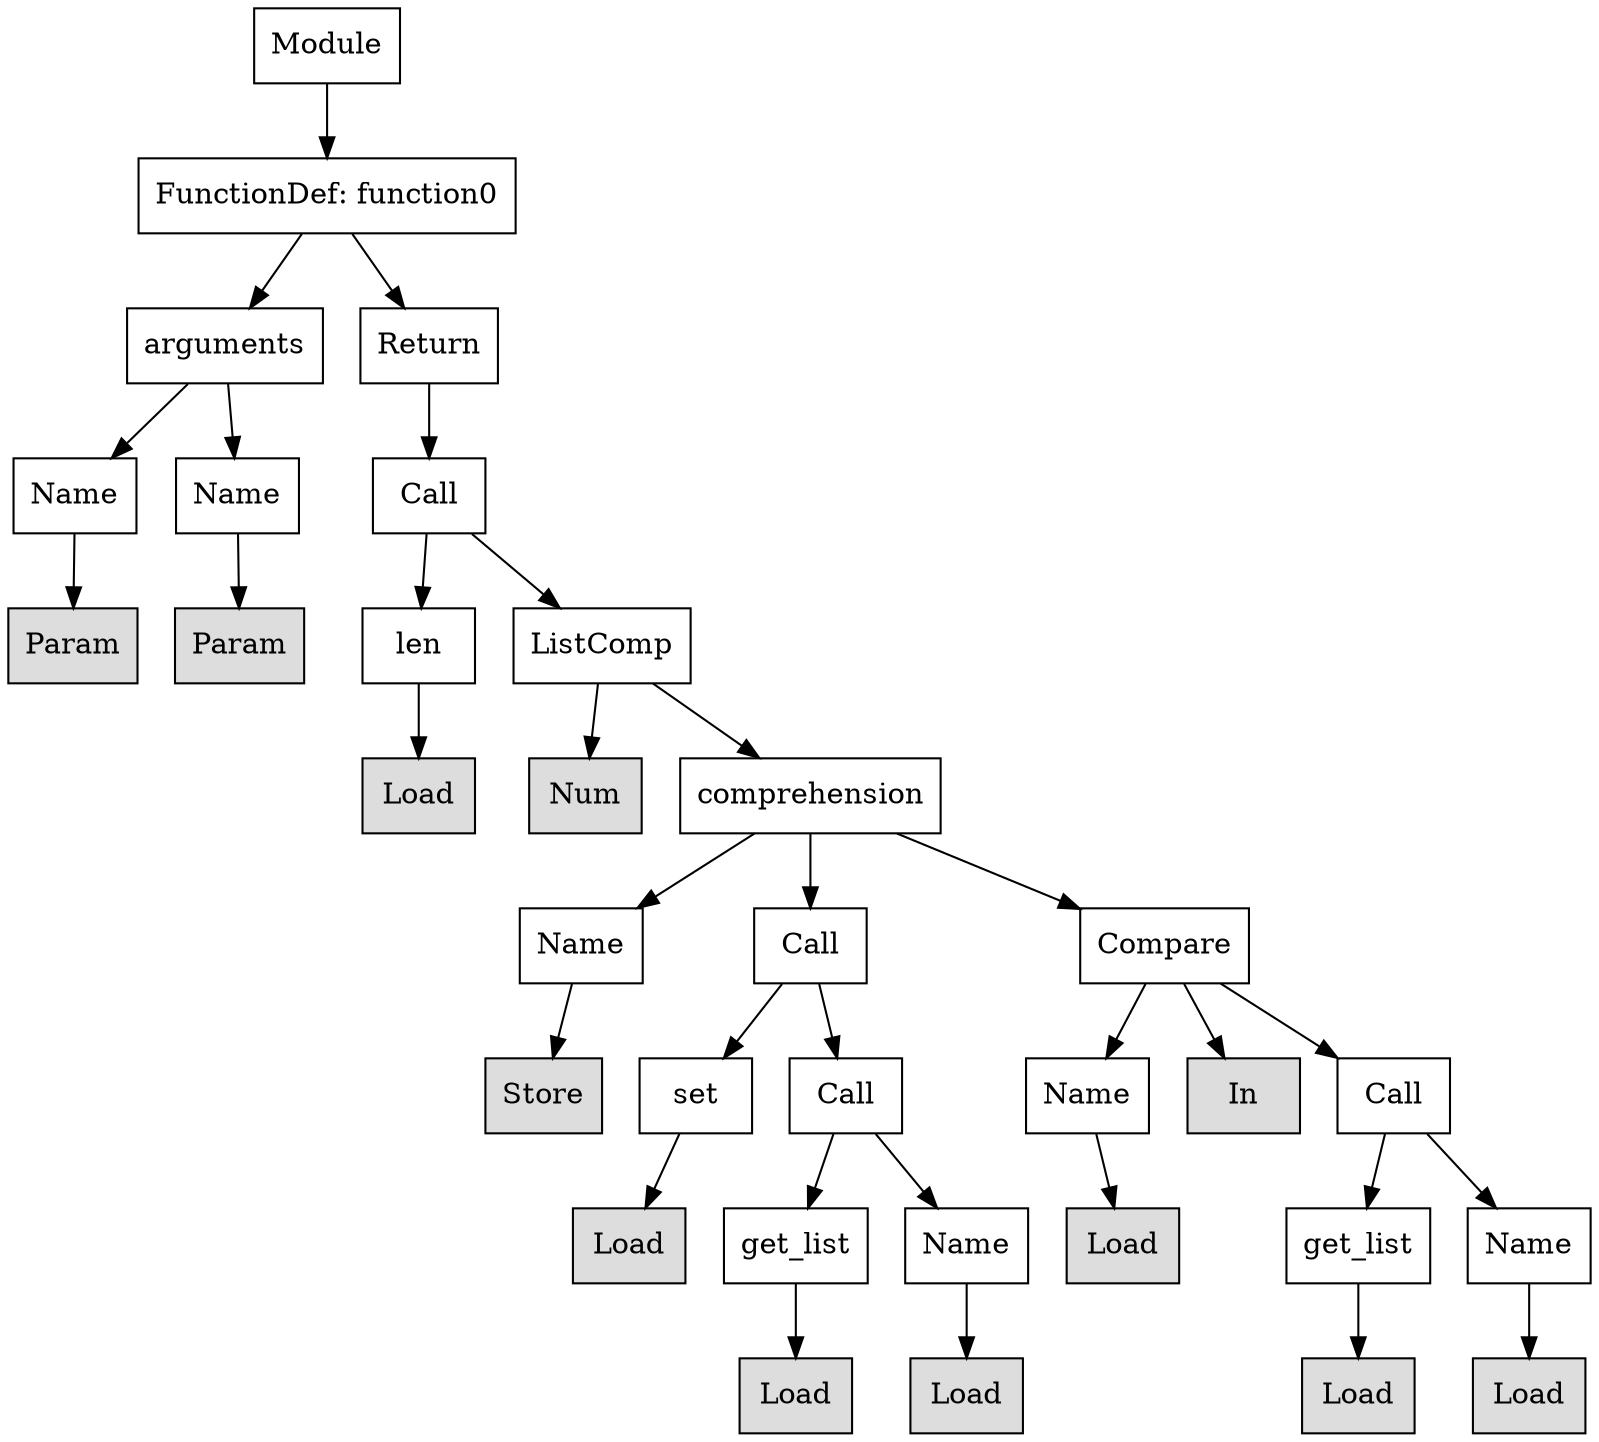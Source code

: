digraph G {
n0 [shape=rect, label="Module"];
n1 [shape=rect, label="FunctionDef: function0"];
n2 [shape=rect, label="arguments"];
n3 [shape=rect, label="Return"];
n4 [shape=rect, label="Name"];
n5 [shape=rect, label="Name"];
n6 [shape=rect, label="Call"];
n7 [shape=rect, label="Param" style="filled" fillcolor="#dddddd"];
n8 [shape=rect, label="Param" style="filled" fillcolor="#dddddd"];
n9 [shape=rect, label="len"];
n10 [shape=rect, label="ListComp"];
n11 [shape=rect, label="Load" style="filled" fillcolor="#dddddd"];
n12 [shape=rect, label="Num" style="filled" fillcolor="#dddddd"];
n13 [shape=rect, label="comprehension"];
n14 [shape=rect, label="Name"];
n15 [shape=rect, label="Call"];
n16 [shape=rect, label="Compare"];
n17 [shape=rect, label="Store" style="filled" fillcolor="#dddddd"];
n18 [shape=rect, label="set"];
n19 [shape=rect, label="Call"];
n20 [shape=rect, label="Name"];
n21 [shape=rect, label="In" style="filled" fillcolor="#dddddd"];
n22 [shape=rect, label="Call"];
n23 [shape=rect, label="Load" style="filled" fillcolor="#dddddd"];
n24 [shape=rect, label="get_list"];
n25 [shape=rect, label="Name"];
n26 [shape=rect, label="Load" style="filled" fillcolor="#dddddd"];
n27 [shape=rect, label="get_list"];
n28 [shape=rect, label="Name"];
n29 [shape=rect, label="Load" style="filled" fillcolor="#dddddd"];
n30 [shape=rect, label="Load" style="filled" fillcolor="#dddddd"];
n31 [shape=rect, label="Load" style="filled" fillcolor="#dddddd"];
n32 [shape=rect, label="Load" style="filled" fillcolor="#dddddd"];
n0 -> n1;
n1 -> n2;
n1 -> n3;
n2 -> n4;
n2 -> n5;
n3 -> n6;
n4 -> n7;
n5 -> n8;
n6 -> n9;
n6 -> n10;
n9 -> n11;
n10 -> n12;
n10 -> n13;
n13 -> n14;
n13 -> n15;
n13 -> n16;
n14 -> n17;
n15 -> n18;
n15 -> n19;
n16 -> n20;
n16 -> n21;
n16 -> n22;
n18 -> n23;
n19 -> n24;
n19 -> n25;
n20 -> n26;
n22 -> n27;
n22 -> n28;
n24 -> n29;
n25 -> n30;
n27 -> n31;
n28 -> n32;
}

